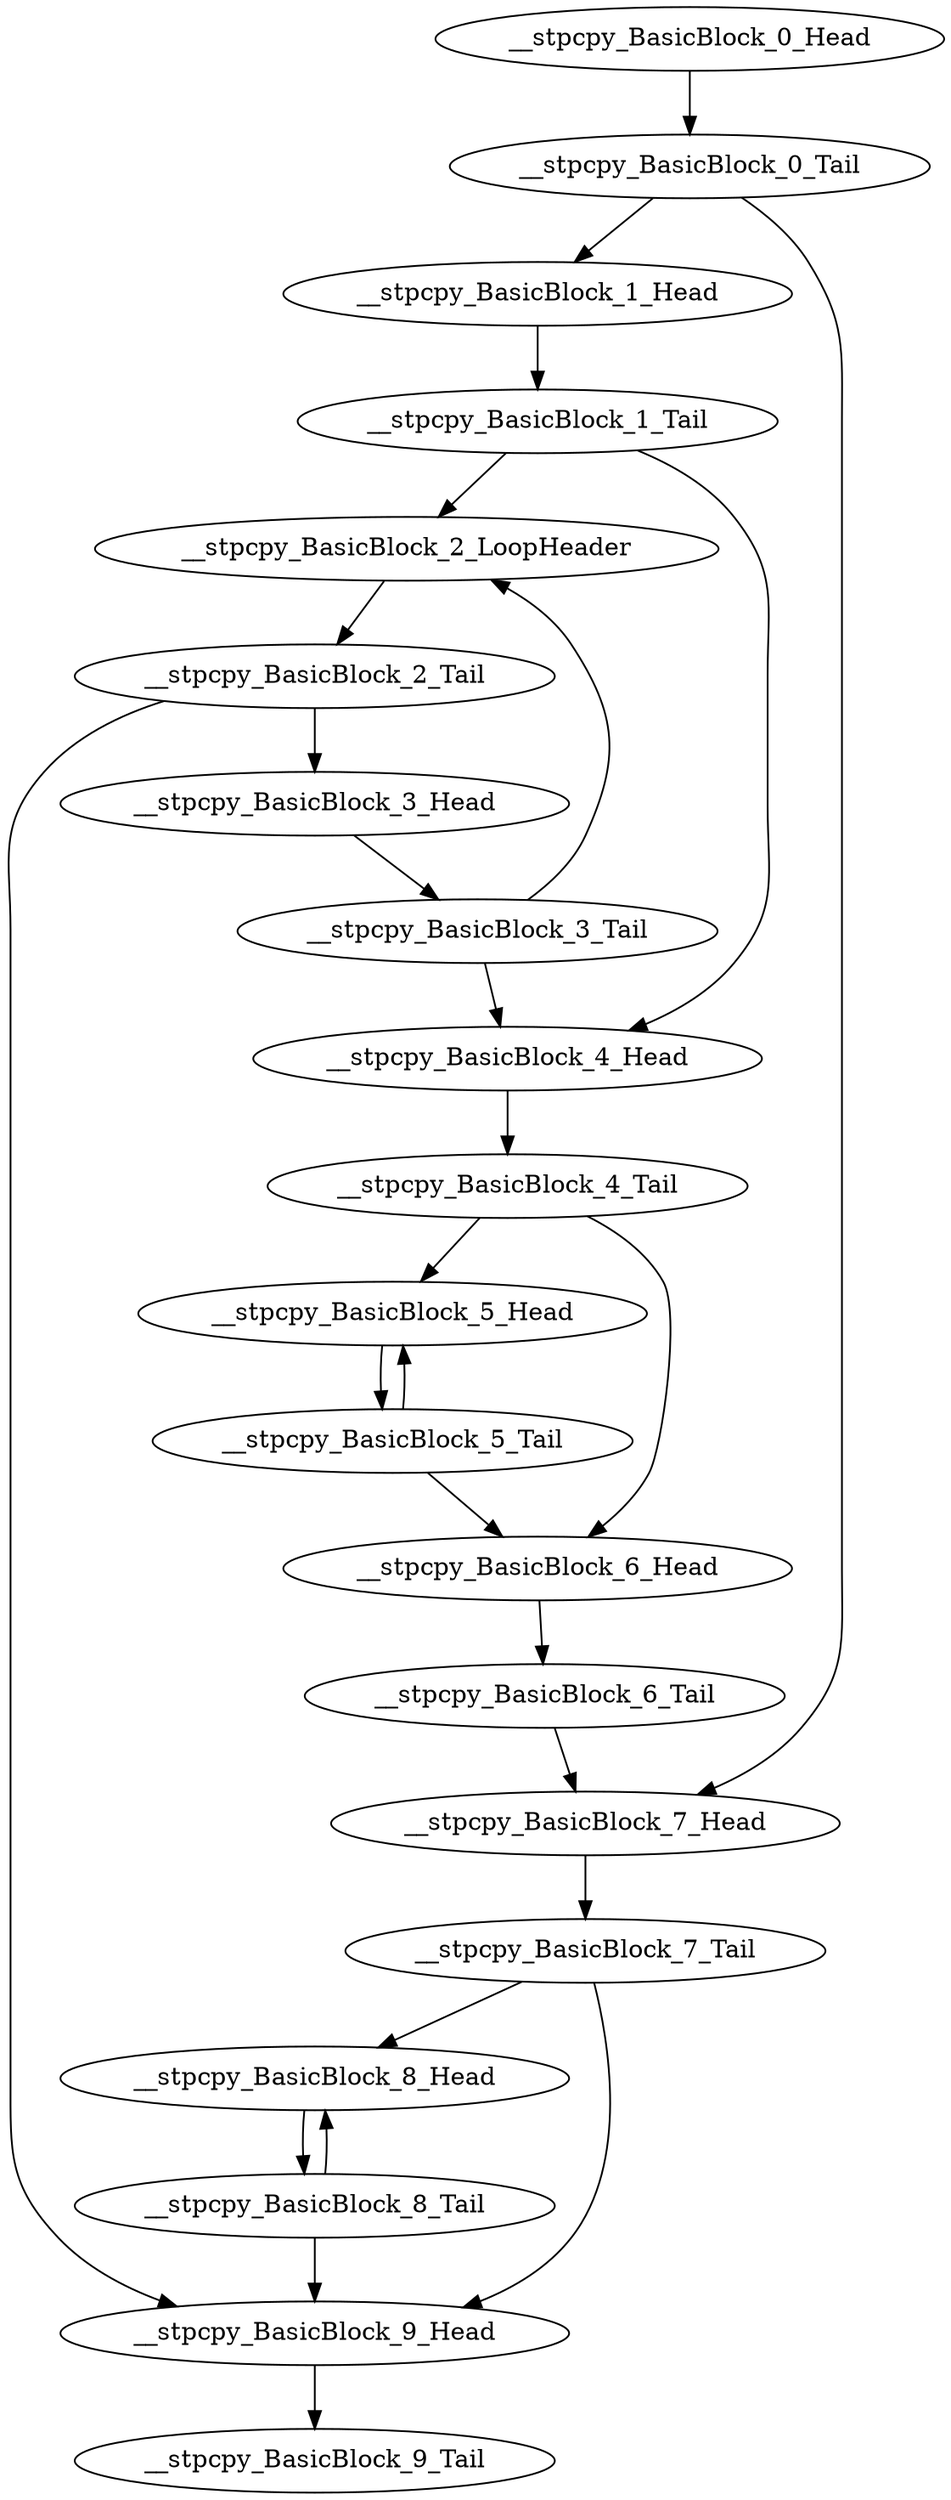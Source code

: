 digraph G {
    "__stpcpy_BasicBlock_0_Head" -> "__stpcpy_BasicBlock_0_Tail"
    "__stpcpy_BasicBlock_5_Tail" -> "__stpcpy_BasicBlock_5_Head"
    "__stpcpy_BasicBlock_5_Tail" -> "__stpcpy_BasicBlock_6_Head"
    "__stpcpy_BasicBlock_3_Head" -> "__stpcpy_BasicBlock_3_Tail"
    "__stpcpy_BasicBlock_1_Head" -> "__stpcpy_BasicBlock_1_Tail"
    "__stpcpy_BasicBlock_4_Tail" -> "__stpcpy_BasicBlock_5_Head"
    "__stpcpy_BasicBlock_4_Tail" -> "__stpcpy_BasicBlock_6_Head"
    "__stpcpy_BasicBlock_9_Head" -> "__stpcpy_BasicBlock_9_Tail"
    "__stpcpy_BasicBlock_3_Tail" -> "__stpcpy_BasicBlock_4_Head"
    "__stpcpy_BasicBlock_3_Tail" -> "__stpcpy_BasicBlock_2_LoopHeader"
    "__stpcpy_BasicBlock_4_Head" -> "__stpcpy_BasicBlock_4_Tail"
    "__stpcpy_BasicBlock_2_Tail" -> "__stpcpy_BasicBlock_3_Head"
    "__stpcpy_BasicBlock_2_Tail" -> "__stpcpy_BasicBlock_9_Head"
    "__stpcpy_BasicBlock_2_LoopHeader" -> "__stpcpy_BasicBlock_2_Tail"
    "__stpcpy_BasicBlock_0_Tail" -> "__stpcpy_BasicBlock_1_Head"
    "__stpcpy_BasicBlock_0_Tail" -> "__stpcpy_BasicBlock_7_Head"
    "__stpcpy_BasicBlock_1_Tail" -> "__stpcpy_BasicBlock_4_Head"
    "__stpcpy_BasicBlock_1_Tail" -> "__stpcpy_BasicBlock_2_LoopHeader"
    "__stpcpy_BasicBlock_8_Tail" -> "__stpcpy_BasicBlock_9_Head"
    "__stpcpy_BasicBlock_8_Tail" -> "__stpcpy_BasicBlock_8_Head"
    "__stpcpy_BasicBlock_5_Head" -> "__stpcpy_BasicBlock_5_Tail"
    "__stpcpy_BasicBlock_7_Tail" -> "__stpcpy_BasicBlock_9_Head"
    "__stpcpy_BasicBlock_7_Tail" -> "__stpcpy_BasicBlock_8_Head"
    "__stpcpy_BasicBlock_6_Head" -> "__stpcpy_BasicBlock_6_Tail"
    "__stpcpy_BasicBlock_8_Head" -> "__stpcpy_BasicBlock_8_Tail"
    "__stpcpy_BasicBlock_7_Head" -> "__stpcpy_BasicBlock_7_Tail"
    "__stpcpy_BasicBlock_6_Tail" -> "__stpcpy_BasicBlock_7_Head"
}
